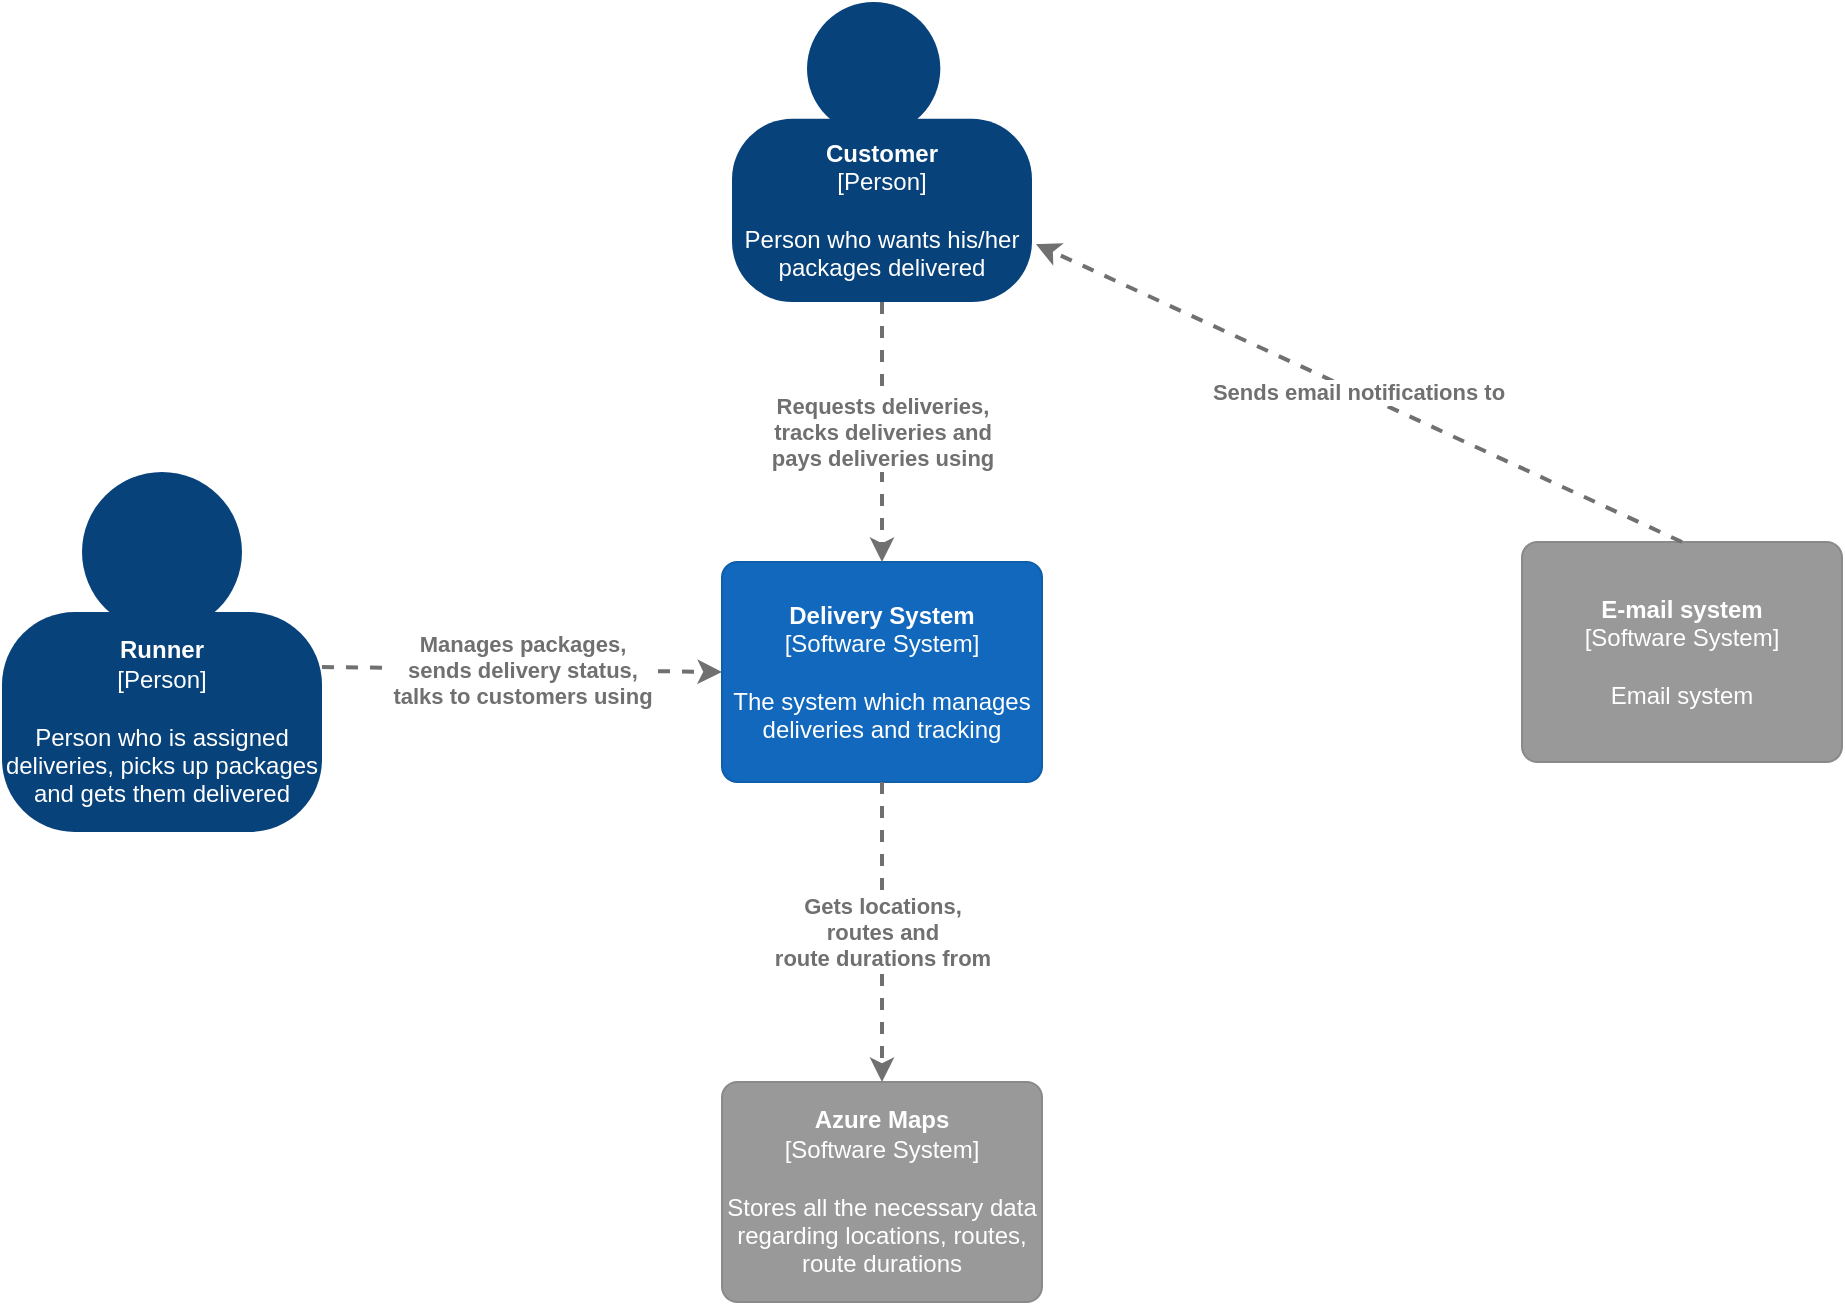 <mxfile version="13.0.9" type="device"><diagram id="j6Apqcc4n0W2uQZkrygv" name="Page-1"><mxGraphModel dx="2272" dy="713" grid="1" gridSize="10" guides="1" tooltips="1" connect="1" arrows="1" fold="1" page="1" pageScale="1" pageWidth="850" pageHeight="1100" math="0" shadow="0"><root><mxCell id="0"/><mxCell id="1" parent="0"/><mxCell id="GzoFCgURVWFFNep1jkTB-1" value="" style="group;rounded=0;labelBackgroundColor=none;fillColor=none;fontColor=#ffffff;align=center;html=1;" vertex="1" connectable="0" parent="1"><mxGeometry x="285" y="50" width="150" height="150" as="geometry"/><C4Person as="c4"/></mxCell><object label="&lt;b&gt;Customer&lt;/b&gt;&lt;div&gt;[Person]&lt;/div&gt;&lt;div&gt;&lt;br&gt;&lt;/div&gt;&lt;div&gt;Person who wants his/her packages delivered&lt;/div&gt;" placeholders="1" c4Name="name" c4Type="body" c4Description="Description" id="GzoFCgURVWFFNep1jkTB-2"><mxCell style="rounded=1;whiteSpace=wrap;html=1;labelBackgroundColor=none;fillColor=#08427b;fontColor=#ffffff;align=center;arcSize=33;strokeColor=3c7fc0;" vertex="1" parent="GzoFCgURVWFFNep1jkTB-1"><mxGeometry y="58.333" width="150" height="91.667" as="geometry"/><C4Person as="c4"/></mxCell></object><mxCell id="GzoFCgURVWFFNep1jkTB-3" value="" style="ellipse;whiteSpace=wrap;html=1;aspect=fixed;rounded=0;labelBackgroundColor=none;fillColor=#08427b;fontSize=12;fontColor=#ffffff;align=center;strokeColor=3c7fc0;" vertex="1" parent="GzoFCgURVWFFNep1jkTB-1"><mxGeometry x="37.5" width="66.667" height="66.667" as="geometry"/><C4Person as="c4"/></mxCell><object label="&lt;b&gt;Delivery System&lt;/b&gt;&lt;div&gt;[Software System]&lt;/div&gt;&lt;div&gt;&lt;br&gt;&lt;/div&gt;&lt;div&gt;The system which manages deliveries and tracking&lt;/div&gt;" placeholders="1" c4Name="name" c4Type="SoftwareSystem" c4Description="Description" id="GzoFCgURVWFFNep1jkTB-4"><mxCell style="rounded=1;whiteSpace=wrap;html=1;labelBackgroundColor=none;fillColor=#1168bd;fontColor=#ffffff;align=center;arcSize=7;strokeColor=#0f5eaa;" vertex="1" parent="1"><mxGeometry x="280" y="330" width="160" height="110" as="geometry"/><C4SoftwareSystem as="c4"/></mxCell></object><object label="&lt;b&gt;E-mail system&lt;/b&gt;&lt;div&gt;[Software System]&lt;/div&gt;&lt;div&gt;&lt;br&gt;&lt;/div&gt;&lt;div&gt;Email system&lt;/div&gt;" placeholders="1" c4Name="name" c4Type="SoftwareSystemDependency" c4Description="Description" id="GzoFCgURVWFFNep1jkTB-5"><mxCell style="rounded=1;whiteSpace=wrap;html=1;labelBackgroundColor=none;fillColor=#999999;fontColor=#ffffff;align=center;arcSize=7;strokeColor=#8a8a8a;" vertex="1" parent="1"><mxGeometry x="680" y="320" width="160" height="110" as="geometry"/><C4SoftwareSystemDependency as="c4"/></mxCell></object><object label="&lt;div style=&quot;text-align: left&quot;&gt;&lt;div style=&quot;text-align: center&quot;&gt;&lt;b&gt;Sends email notifications to&lt;/b&gt;&lt;/div&gt;&lt;/div&gt;" c4Type="Relationship" c4Description="Description" c4Technology="technology" id="GzoFCgURVWFFNep1jkTB-6"><mxCell style="edgeStyle=none;rounded=0;html=1;entryX=1.013;entryY=0.684;jettySize=auto;orthogonalLoop=1;strokeColor=#707070;strokeWidth=2;fontColor=#707070;jumpStyle=none;dashed=1;exitX=0.5;exitY=0;exitDx=0;exitDy=0;entryDx=0;entryDy=0;entryPerimeter=0;" edge="1" parent="1" source="GzoFCgURVWFFNep1jkTB-5" target="GzoFCgURVWFFNep1jkTB-2"><mxGeometry width="160" relative="1" as="geometry"><mxPoint x="700" y="170" as="sourcePoint"/><mxPoint x="860" y="170" as="targetPoint"/></mxGeometry><C4Relationship as="c4"/></mxCell></object><object label="&lt;div style=&quot;text-align: left&quot;&gt;&lt;div style=&quot;text-align: center&quot;&gt;&lt;b&gt;Requests deliveries,&lt;/b&gt;&lt;/div&gt;&lt;div style=&quot;text-align: center&quot;&gt;&lt;b&gt;tracks deliveries and&lt;/b&gt;&lt;/div&gt;&lt;div style=&quot;text-align: center&quot;&gt;&lt;b&gt;pays deliveries using&lt;/b&gt;&lt;/div&gt;&lt;/div&gt;" c4Type="Relationship" c4Description="Description" c4Technology="technology" id="GzoFCgURVWFFNep1jkTB-7"><mxCell style="edgeStyle=none;rounded=0;html=1;entryX=0.5;entryY=0;jettySize=auto;orthogonalLoop=1;strokeColor=#707070;strokeWidth=2;fontColor=#707070;jumpStyle=none;dashed=1;exitX=0.5;exitY=1;exitDx=0;exitDy=0;entryDx=0;entryDy=0;" edge="1" parent="1" source="GzoFCgURVWFFNep1jkTB-2" target="GzoFCgURVWFFNep1jkTB-4"><mxGeometry width="160" relative="1" as="geometry"><mxPoint x="350" y="540" as="sourcePoint"/><mxPoint x="510" y="540" as="targetPoint"/></mxGeometry><C4Relationship as="c4"/></mxCell></object><object label="&lt;b&gt;Azure Maps&lt;/b&gt;&lt;div&gt;[Software System]&lt;/div&gt;&lt;div&gt;&lt;br&gt;&lt;/div&gt;&lt;div&gt;Stores all the necessary data regarding locations, routes, route durations&lt;/div&gt;" placeholders="1" c4Name="name" c4Type="SoftwareSystemDependency" c4Description="Description" id="GzoFCgURVWFFNep1jkTB-8"><mxCell style="rounded=1;whiteSpace=wrap;html=1;labelBackgroundColor=none;fillColor=#999999;fontColor=#ffffff;align=center;arcSize=7;strokeColor=#8a8a8a;" vertex="1" parent="1"><mxGeometry x="280" y="590" width="160" height="110" as="geometry"/><C4SoftwareSystemDependency as="c4"/></mxCell></object><object label="&lt;div style=&quot;text-align: left&quot;&gt;&lt;div style=&quot;text-align: center&quot;&gt;&lt;b&gt;Gets locations,&lt;/b&gt;&lt;/div&gt;&lt;div style=&quot;text-align: center&quot;&gt;&lt;b&gt;routes and&lt;/b&gt;&lt;/div&gt;&lt;div style=&quot;text-align: center&quot;&gt;&lt;b&gt;route durations from&lt;/b&gt;&lt;/div&gt;&lt;/div&gt;" c4Type="Relationship" c4Description="Description" c4Technology="technology" id="GzoFCgURVWFFNep1jkTB-9"><mxCell style="edgeStyle=none;rounded=0;html=1;entryX=0.5;entryY=0;jettySize=auto;orthogonalLoop=1;strokeColor=#707070;strokeWidth=2;fontColor=#707070;jumpStyle=none;dashed=1;exitX=0.5;exitY=1;exitDx=0;exitDy=0;entryDx=0;entryDy=0;" edge="1" parent="1" source="GzoFCgURVWFFNep1jkTB-4" target="GzoFCgURVWFFNep1jkTB-8"><mxGeometry width="160" relative="1" as="geometry"><mxPoint x="230" y="770" as="sourcePoint"/><mxPoint x="390" y="770" as="targetPoint"/></mxGeometry><C4Relationship as="c4"/></mxCell></object><mxCell id="GzoFCgURVWFFNep1jkTB-10" value="" style="group;rounded=0;labelBackgroundColor=none;fillColor=none;fontColor=#ffffff;align=center;html=1;" vertex="1" connectable="0" parent="1"><mxGeometry x="-80" y="285" width="160" height="180" as="geometry"/><C4Person as="c4"/></mxCell><object label="&lt;span&gt;&lt;b&gt;Runner&lt;br&gt;&lt;/b&gt;[Person]&lt;/span&gt;&lt;br&gt;&lt;div&gt;&lt;br&gt;&lt;/div&gt;&lt;div&gt;Person who is assigned deliveries, picks up packages and gets them delivered&lt;/div&gt;" placeholders="1" c4Name="name" c4Type="body" c4Description="Description" id="GzoFCgURVWFFNep1jkTB-11"><mxCell style="rounded=1;whiteSpace=wrap;html=1;labelBackgroundColor=none;fillColor=#08427b;fontColor=#ffffff;align=center;arcSize=33;strokeColor=3c7fc0;" vertex="1" parent="GzoFCgURVWFFNep1jkTB-10"><mxGeometry y="70" width="160" height="110" as="geometry"/><C4Person as="c4"/></mxCell></object><mxCell id="GzoFCgURVWFFNep1jkTB-12" value="" style="ellipse;whiteSpace=wrap;html=1;aspect=fixed;rounded=0;labelBackgroundColor=none;fillColor=#08427b;fontSize=12;fontColor=#ffffff;align=center;strokeColor=3c7fc0;" vertex="1" parent="GzoFCgURVWFFNep1jkTB-10"><mxGeometry x="40" width="80" height="80" as="geometry"/><C4Person as="c4"/></mxCell><object label="&lt;div style=&quot;text-align: left&quot;&gt;&lt;div style=&quot;text-align: center&quot;&gt;&lt;b&gt;Manages packages,&lt;/b&gt;&lt;/div&gt;&lt;div style=&quot;text-align: center&quot;&gt;&lt;b&gt;sends delivery status,&lt;/b&gt;&lt;/div&gt;&lt;div style=&quot;text-align: center&quot;&gt;&lt;b&gt;talks to customers using&lt;/b&gt;&lt;/div&gt;&lt;/div&gt;" c4Type="Relationship" c4Description="Description" c4Technology="technology" id="GzoFCgURVWFFNep1jkTB-13"><mxCell style="edgeStyle=none;rounded=0;html=1;entryX=0;entryY=0.5;jettySize=auto;orthogonalLoop=1;strokeColor=#707070;strokeWidth=2;fontColor=#707070;jumpStyle=none;dashed=1;exitX=1;exitY=0.25;exitDx=0;exitDy=0;entryDx=0;entryDy=0;" edge="1" parent="1" source="GzoFCgURVWFFNep1jkTB-11" target="GzoFCgURVWFFNep1jkTB-4"><mxGeometry width="160" relative="1" as="geometry"><mxPoint x="150" y="590" as="sourcePoint"/><mxPoint x="310" y="590" as="targetPoint"/></mxGeometry><C4Relationship as="c4"/></mxCell></object></root></mxGraphModel></diagram></mxfile>